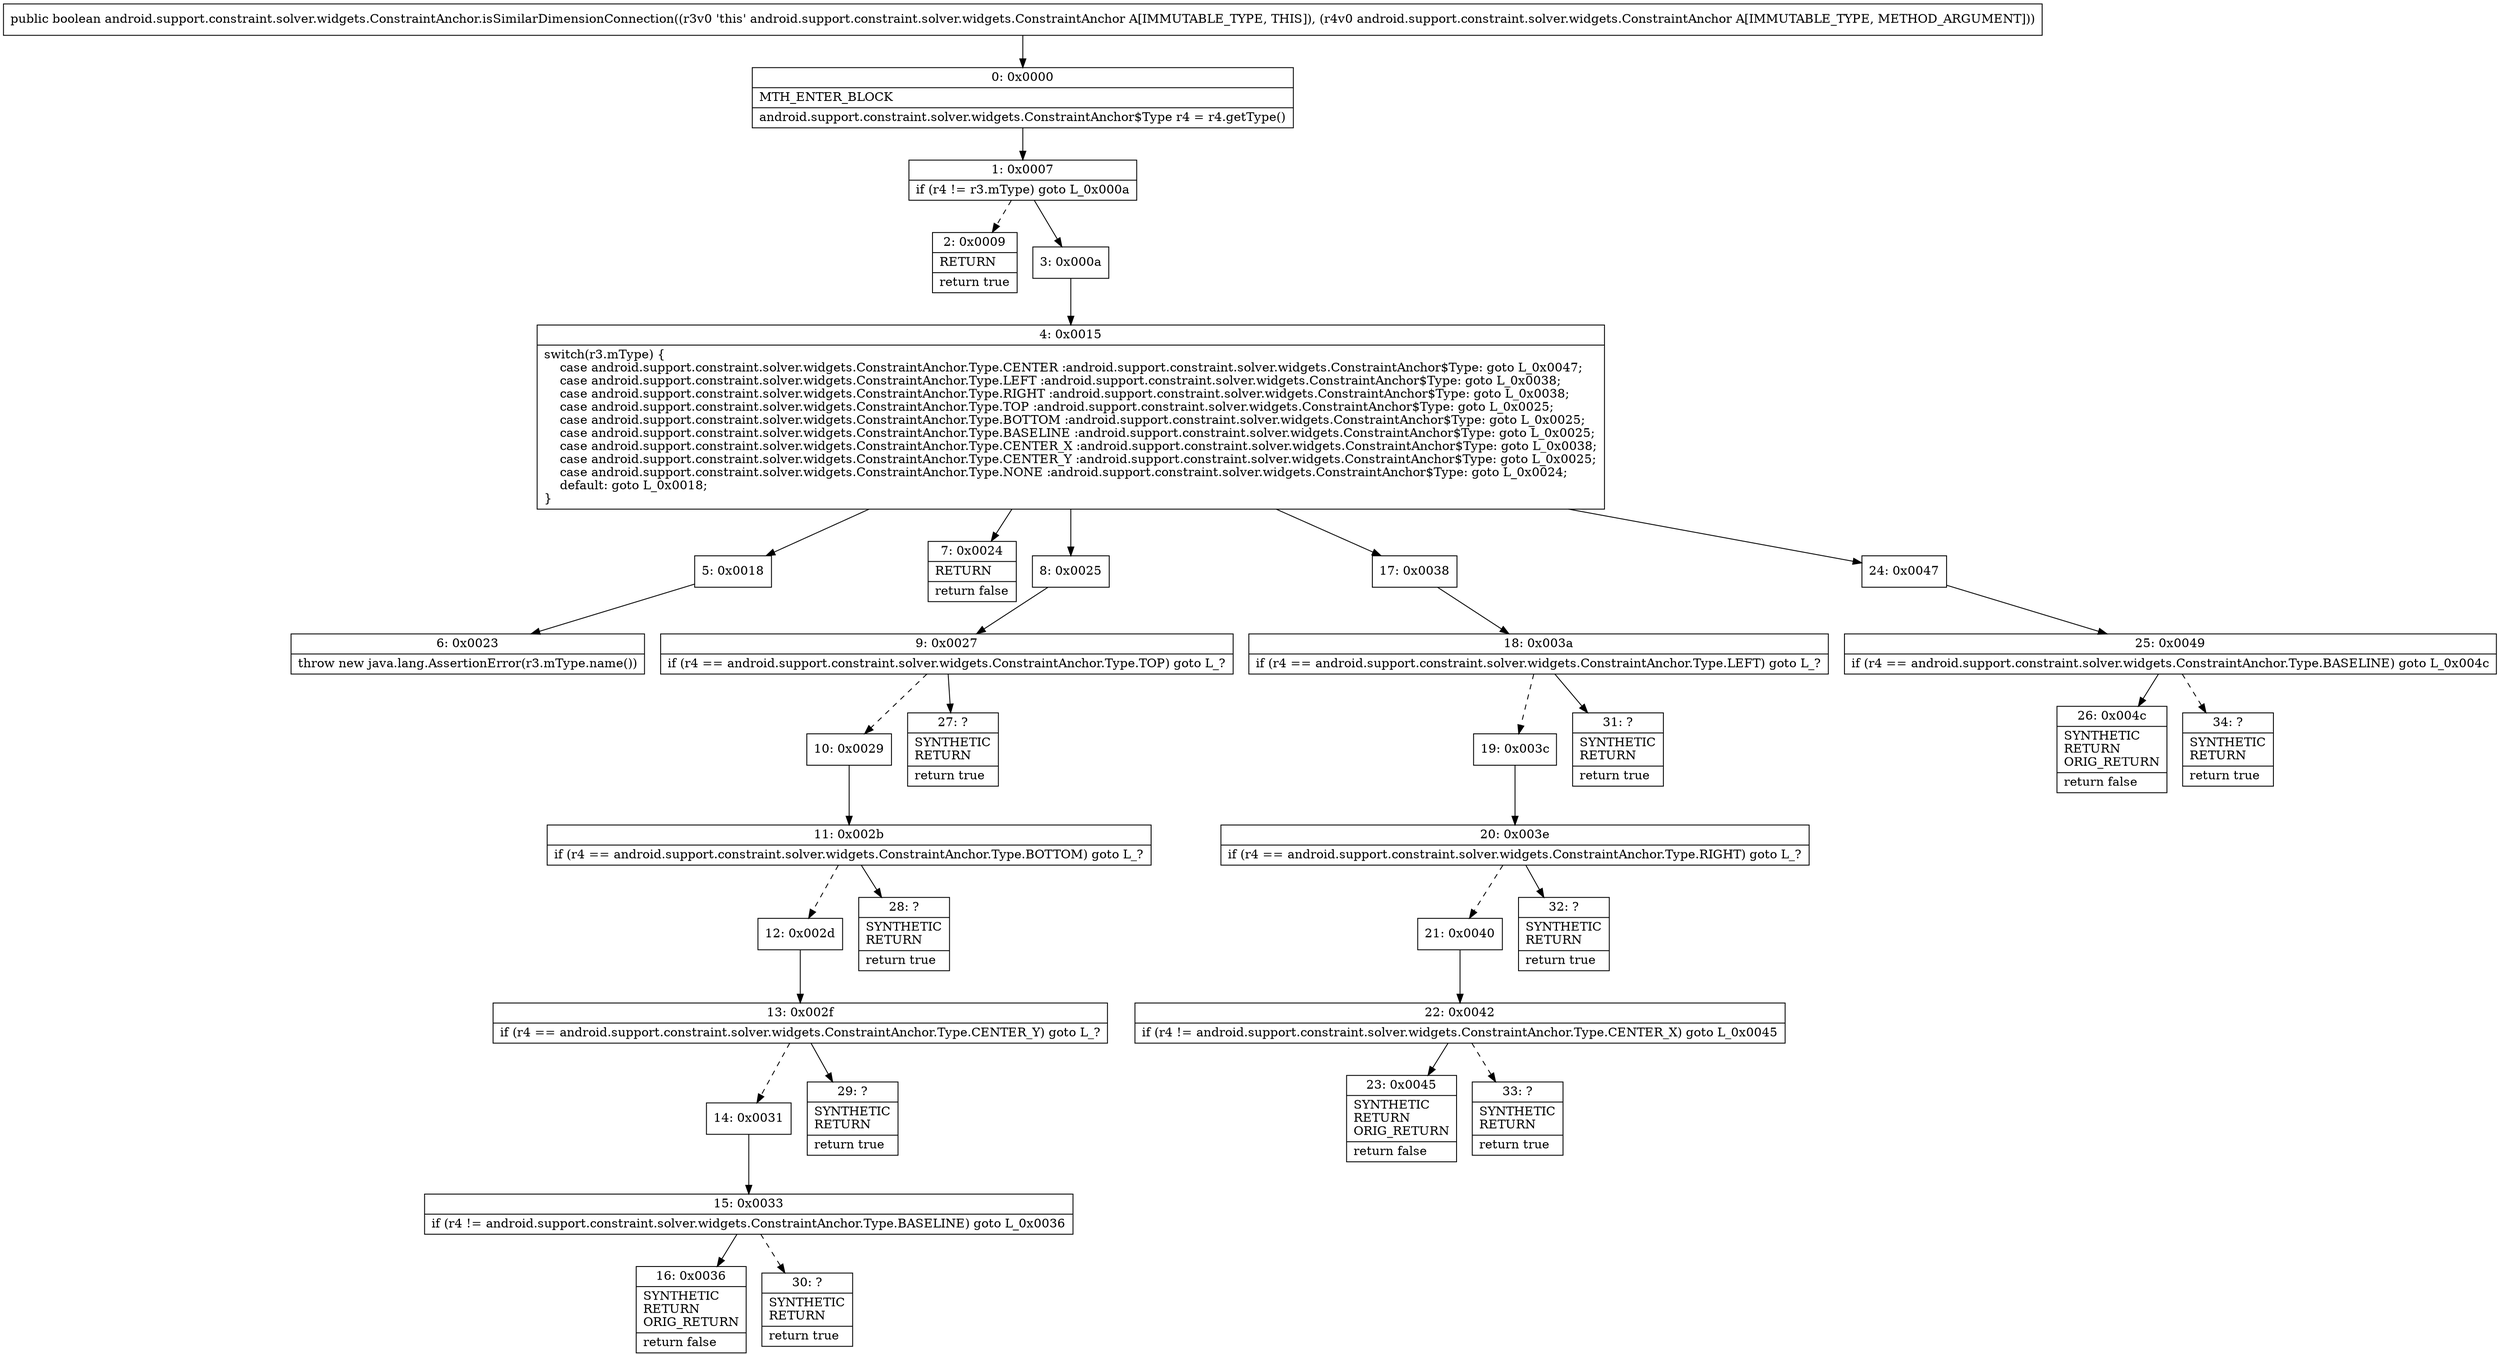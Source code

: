 digraph "CFG forandroid.support.constraint.solver.widgets.ConstraintAnchor.isSimilarDimensionConnection(Landroid\/support\/constraint\/solver\/widgets\/ConstraintAnchor;)Z" {
Node_0 [shape=record,label="{0\:\ 0x0000|MTH_ENTER_BLOCK\l|android.support.constraint.solver.widgets.ConstraintAnchor$Type r4 = r4.getType()\l}"];
Node_1 [shape=record,label="{1\:\ 0x0007|if (r4 != r3.mType) goto L_0x000a\l}"];
Node_2 [shape=record,label="{2\:\ 0x0009|RETURN\l|return true\l}"];
Node_3 [shape=record,label="{3\:\ 0x000a}"];
Node_4 [shape=record,label="{4\:\ 0x0015|switch(r3.mType) \{\l    case android.support.constraint.solver.widgets.ConstraintAnchor.Type.CENTER :android.support.constraint.solver.widgets.ConstraintAnchor$Type: goto L_0x0047;\l    case android.support.constraint.solver.widgets.ConstraintAnchor.Type.LEFT :android.support.constraint.solver.widgets.ConstraintAnchor$Type: goto L_0x0038;\l    case android.support.constraint.solver.widgets.ConstraintAnchor.Type.RIGHT :android.support.constraint.solver.widgets.ConstraintAnchor$Type: goto L_0x0038;\l    case android.support.constraint.solver.widgets.ConstraintAnchor.Type.TOP :android.support.constraint.solver.widgets.ConstraintAnchor$Type: goto L_0x0025;\l    case android.support.constraint.solver.widgets.ConstraintAnchor.Type.BOTTOM :android.support.constraint.solver.widgets.ConstraintAnchor$Type: goto L_0x0025;\l    case android.support.constraint.solver.widgets.ConstraintAnchor.Type.BASELINE :android.support.constraint.solver.widgets.ConstraintAnchor$Type: goto L_0x0025;\l    case android.support.constraint.solver.widgets.ConstraintAnchor.Type.CENTER_X :android.support.constraint.solver.widgets.ConstraintAnchor$Type: goto L_0x0038;\l    case android.support.constraint.solver.widgets.ConstraintAnchor.Type.CENTER_Y :android.support.constraint.solver.widgets.ConstraintAnchor$Type: goto L_0x0025;\l    case android.support.constraint.solver.widgets.ConstraintAnchor.Type.NONE :android.support.constraint.solver.widgets.ConstraintAnchor$Type: goto L_0x0024;\l    default: goto L_0x0018;\l\}\l}"];
Node_5 [shape=record,label="{5\:\ 0x0018}"];
Node_6 [shape=record,label="{6\:\ 0x0023|throw new java.lang.AssertionError(r3.mType.name())\l}"];
Node_7 [shape=record,label="{7\:\ 0x0024|RETURN\l|return false\l}"];
Node_8 [shape=record,label="{8\:\ 0x0025}"];
Node_9 [shape=record,label="{9\:\ 0x0027|if (r4 == android.support.constraint.solver.widgets.ConstraintAnchor.Type.TOP) goto L_?\l}"];
Node_10 [shape=record,label="{10\:\ 0x0029}"];
Node_11 [shape=record,label="{11\:\ 0x002b|if (r4 == android.support.constraint.solver.widgets.ConstraintAnchor.Type.BOTTOM) goto L_?\l}"];
Node_12 [shape=record,label="{12\:\ 0x002d}"];
Node_13 [shape=record,label="{13\:\ 0x002f|if (r4 == android.support.constraint.solver.widgets.ConstraintAnchor.Type.CENTER_Y) goto L_?\l}"];
Node_14 [shape=record,label="{14\:\ 0x0031}"];
Node_15 [shape=record,label="{15\:\ 0x0033|if (r4 != android.support.constraint.solver.widgets.ConstraintAnchor.Type.BASELINE) goto L_0x0036\l}"];
Node_16 [shape=record,label="{16\:\ 0x0036|SYNTHETIC\lRETURN\lORIG_RETURN\l|return false\l}"];
Node_17 [shape=record,label="{17\:\ 0x0038}"];
Node_18 [shape=record,label="{18\:\ 0x003a|if (r4 == android.support.constraint.solver.widgets.ConstraintAnchor.Type.LEFT) goto L_?\l}"];
Node_19 [shape=record,label="{19\:\ 0x003c}"];
Node_20 [shape=record,label="{20\:\ 0x003e|if (r4 == android.support.constraint.solver.widgets.ConstraintAnchor.Type.RIGHT) goto L_?\l}"];
Node_21 [shape=record,label="{21\:\ 0x0040}"];
Node_22 [shape=record,label="{22\:\ 0x0042|if (r4 != android.support.constraint.solver.widgets.ConstraintAnchor.Type.CENTER_X) goto L_0x0045\l}"];
Node_23 [shape=record,label="{23\:\ 0x0045|SYNTHETIC\lRETURN\lORIG_RETURN\l|return false\l}"];
Node_24 [shape=record,label="{24\:\ 0x0047}"];
Node_25 [shape=record,label="{25\:\ 0x0049|if (r4 == android.support.constraint.solver.widgets.ConstraintAnchor.Type.BASELINE) goto L_0x004c\l}"];
Node_26 [shape=record,label="{26\:\ 0x004c|SYNTHETIC\lRETURN\lORIG_RETURN\l|return false\l}"];
Node_27 [shape=record,label="{27\:\ ?|SYNTHETIC\lRETURN\l|return true\l}"];
Node_28 [shape=record,label="{28\:\ ?|SYNTHETIC\lRETURN\l|return true\l}"];
Node_29 [shape=record,label="{29\:\ ?|SYNTHETIC\lRETURN\l|return true\l}"];
Node_30 [shape=record,label="{30\:\ ?|SYNTHETIC\lRETURN\l|return true\l}"];
Node_31 [shape=record,label="{31\:\ ?|SYNTHETIC\lRETURN\l|return true\l}"];
Node_32 [shape=record,label="{32\:\ ?|SYNTHETIC\lRETURN\l|return true\l}"];
Node_33 [shape=record,label="{33\:\ ?|SYNTHETIC\lRETURN\l|return true\l}"];
Node_34 [shape=record,label="{34\:\ ?|SYNTHETIC\lRETURN\l|return true\l}"];
MethodNode[shape=record,label="{public boolean android.support.constraint.solver.widgets.ConstraintAnchor.isSimilarDimensionConnection((r3v0 'this' android.support.constraint.solver.widgets.ConstraintAnchor A[IMMUTABLE_TYPE, THIS]), (r4v0 android.support.constraint.solver.widgets.ConstraintAnchor A[IMMUTABLE_TYPE, METHOD_ARGUMENT])) }"];
MethodNode -> Node_0;
Node_0 -> Node_1;
Node_1 -> Node_2[style=dashed];
Node_1 -> Node_3;
Node_3 -> Node_4;
Node_4 -> Node_5;
Node_4 -> Node_7;
Node_4 -> Node_8;
Node_4 -> Node_17;
Node_4 -> Node_24;
Node_5 -> Node_6;
Node_8 -> Node_9;
Node_9 -> Node_10[style=dashed];
Node_9 -> Node_27;
Node_10 -> Node_11;
Node_11 -> Node_12[style=dashed];
Node_11 -> Node_28;
Node_12 -> Node_13;
Node_13 -> Node_14[style=dashed];
Node_13 -> Node_29;
Node_14 -> Node_15;
Node_15 -> Node_16;
Node_15 -> Node_30[style=dashed];
Node_17 -> Node_18;
Node_18 -> Node_19[style=dashed];
Node_18 -> Node_31;
Node_19 -> Node_20;
Node_20 -> Node_21[style=dashed];
Node_20 -> Node_32;
Node_21 -> Node_22;
Node_22 -> Node_23;
Node_22 -> Node_33[style=dashed];
Node_24 -> Node_25;
Node_25 -> Node_26;
Node_25 -> Node_34[style=dashed];
}


